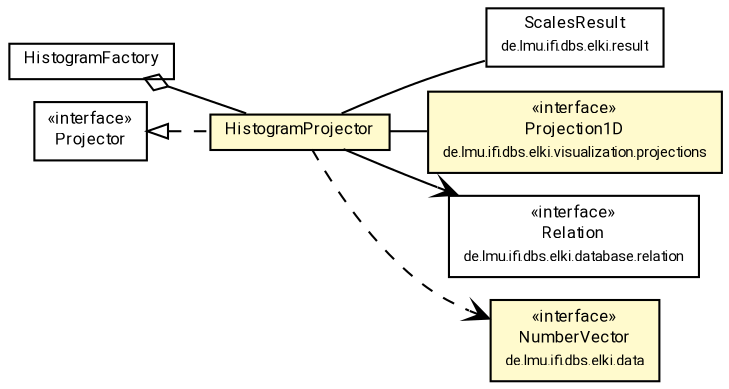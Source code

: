 #!/usr/local/bin/dot
#
# Class diagram 
# Generated by UMLGraph version R5_7_2-60-g0e99a6 (http://www.spinellis.gr/umlgraph/)
#

digraph G {
	graph [fontnames="svg"]
	edge [fontname="Roboto",fontsize=7,labelfontname="Roboto",labelfontsize=7,color="black"];
	node [fontname="Roboto",fontcolor="black",fontsize=8,shape=plaintext,margin=0,width=0,height=0];
	nodesep=0.15;
	ranksep=0.25;
	rankdir=LR;
	// de.lmu.ifi.dbs.elki.result.ScalesResult
	c5099042 [label=<<table title="de.lmu.ifi.dbs.elki.result.ScalesResult" border="0" cellborder="1" cellspacing="0" cellpadding="2" href="../../result/ScalesResult.html" target="_parent">
		<tr><td><table border="0" cellspacing="0" cellpadding="1">
		<tr><td align="center" balign="center"> <font face="Roboto">ScalesResult</font> </td></tr>
		<tr><td align="center" balign="center"> <font face="Roboto" point-size="7.0">de.lmu.ifi.dbs.elki.result</font> </td></tr>
		</table></td></tr>
		</table>>, URL="../../result/ScalesResult.html"];
	// de.lmu.ifi.dbs.elki.visualization.projector.HistogramProjector<V extends de.lmu.ifi.dbs.elki.data.NumberVector>
	c5099226 [label=<<table title="de.lmu.ifi.dbs.elki.visualization.projector.HistogramProjector" border="0" cellborder="1" cellspacing="0" cellpadding="2" bgcolor="lemonChiffon" href="HistogramProjector.html" target="_parent">
		<tr><td><table border="0" cellspacing="0" cellpadding="1">
		<tr><td align="center" balign="center"> <font face="Roboto">HistogramProjector</font> </td></tr>
		</table></td></tr>
		</table>>, URL="HistogramProjector.html"];
	// de.lmu.ifi.dbs.elki.visualization.projector.HistogramFactory
	c5099230 [label=<<table title="de.lmu.ifi.dbs.elki.visualization.projector.HistogramFactory" border="0" cellborder="1" cellspacing="0" cellpadding="2" href="HistogramFactory.html" target="_parent">
		<tr><td><table border="0" cellspacing="0" cellpadding="1">
		<tr><td align="center" balign="center"> <font face="Roboto">HistogramFactory</font> </td></tr>
		</table></td></tr>
		</table>>, URL="HistogramFactory.html"];
	// de.lmu.ifi.dbs.elki.visualization.projector.Projector
	c5099235 [label=<<table title="de.lmu.ifi.dbs.elki.visualization.projector.Projector" border="0" cellborder="1" cellspacing="0" cellpadding="2" href="Projector.html" target="_parent">
		<tr><td><table border="0" cellspacing="0" cellpadding="1">
		<tr><td align="center" balign="center"> &#171;interface&#187; </td></tr>
		<tr><td align="center" balign="center"> <font face="Roboto">Projector</font> </td></tr>
		</table></td></tr>
		</table>>, URL="Projector.html"];
	// de.lmu.ifi.dbs.elki.visualization.projections.Projection1D
	c5099307 [label=<<table title="de.lmu.ifi.dbs.elki.visualization.projections.Projection1D" border="0" cellborder="1" cellspacing="0" cellpadding="2" bgcolor="LemonChiffon" href="../projections/Projection1D.html" target="_parent">
		<tr><td><table border="0" cellspacing="0" cellpadding="1">
		<tr><td align="center" balign="center"> &#171;interface&#187; </td></tr>
		<tr><td align="center" balign="center"> <font face="Roboto">Projection1D</font> </td></tr>
		<tr><td align="center" balign="center"> <font face="Roboto" point-size="7.0">de.lmu.ifi.dbs.elki.visualization.projections</font> </td></tr>
		</table></td></tr>
		</table>>, URL="../projections/Projection1D.html"];
	// de.lmu.ifi.dbs.elki.database.relation.Relation<O>
	c5100137 [label=<<table title="de.lmu.ifi.dbs.elki.database.relation.Relation" border="0" cellborder="1" cellspacing="0" cellpadding="2" href="../../database/relation/Relation.html" target="_parent">
		<tr><td><table border="0" cellspacing="0" cellpadding="1">
		<tr><td align="center" balign="center"> &#171;interface&#187; </td></tr>
		<tr><td align="center" balign="center"> <font face="Roboto">Relation</font> </td></tr>
		<tr><td align="center" balign="center"> <font face="Roboto" point-size="7.0">de.lmu.ifi.dbs.elki.database.relation</font> </td></tr>
		</table></td></tr>
		</table>>, URL="../../database/relation/Relation.html"];
	// de.lmu.ifi.dbs.elki.data.NumberVector
	c5100159 [label=<<table title="de.lmu.ifi.dbs.elki.data.NumberVector" border="0" cellborder="1" cellspacing="0" cellpadding="2" bgcolor="LemonChiffon" href="../../data/NumberVector.html" target="_parent">
		<tr><td><table border="0" cellspacing="0" cellpadding="1">
		<tr><td align="center" balign="center"> &#171;interface&#187; </td></tr>
		<tr><td align="center" balign="center"> <font face="Roboto">NumberVector</font> </td></tr>
		<tr><td align="center" balign="center"> <font face="Roboto" point-size="7.0">de.lmu.ifi.dbs.elki.data</font> </td></tr>
		</table></td></tr>
		</table>>, URL="../../data/NumberVector.html"];
	// de.lmu.ifi.dbs.elki.visualization.projector.HistogramProjector<V extends de.lmu.ifi.dbs.elki.data.NumberVector> implements de.lmu.ifi.dbs.elki.visualization.projector.Projector
	c5099235 -> c5099226 [arrowtail=empty,style=dashed,dir=back,weight=9];
	// de.lmu.ifi.dbs.elki.visualization.projector.HistogramProjector<V extends de.lmu.ifi.dbs.elki.data.NumberVector> assoc de.lmu.ifi.dbs.elki.result.ScalesResult
	c5099226 -> c5099042 [arrowhead=none,weight=2];
	// de.lmu.ifi.dbs.elki.visualization.projector.HistogramProjector<V extends de.lmu.ifi.dbs.elki.data.NumberVector> assoc de.lmu.ifi.dbs.elki.visualization.projections.Projection1D
	c5099226 -> c5099307 [arrowhead=none,weight=2];
	// de.lmu.ifi.dbs.elki.visualization.projector.HistogramFactory has de.lmu.ifi.dbs.elki.visualization.projector.HistogramProjector<V extends de.lmu.ifi.dbs.elki.data.NumberVector>
	c5099230 -> c5099226 [arrowhead=none,arrowtail=ediamond,dir=back,weight=4];
	// de.lmu.ifi.dbs.elki.visualization.projector.HistogramProjector<V extends de.lmu.ifi.dbs.elki.data.NumberVector> navassoc de.lmu.ifi.dbs.elki.database.relation.Relation<O>
	c5099226 -> c5100137 [arrowhead=open,weight=1];
	// de.lmu.ifi.dbs.elki.visualization.projector.HistogramProjector<V extends de.lmu.ifi.dbs.elki.data.NumberVector> depend de.lmu.ifi.dbs.elki.data.NumberVector
	c5099226 -> c5100159 [arrowhead=open,style=dashed,weight=0];
}

